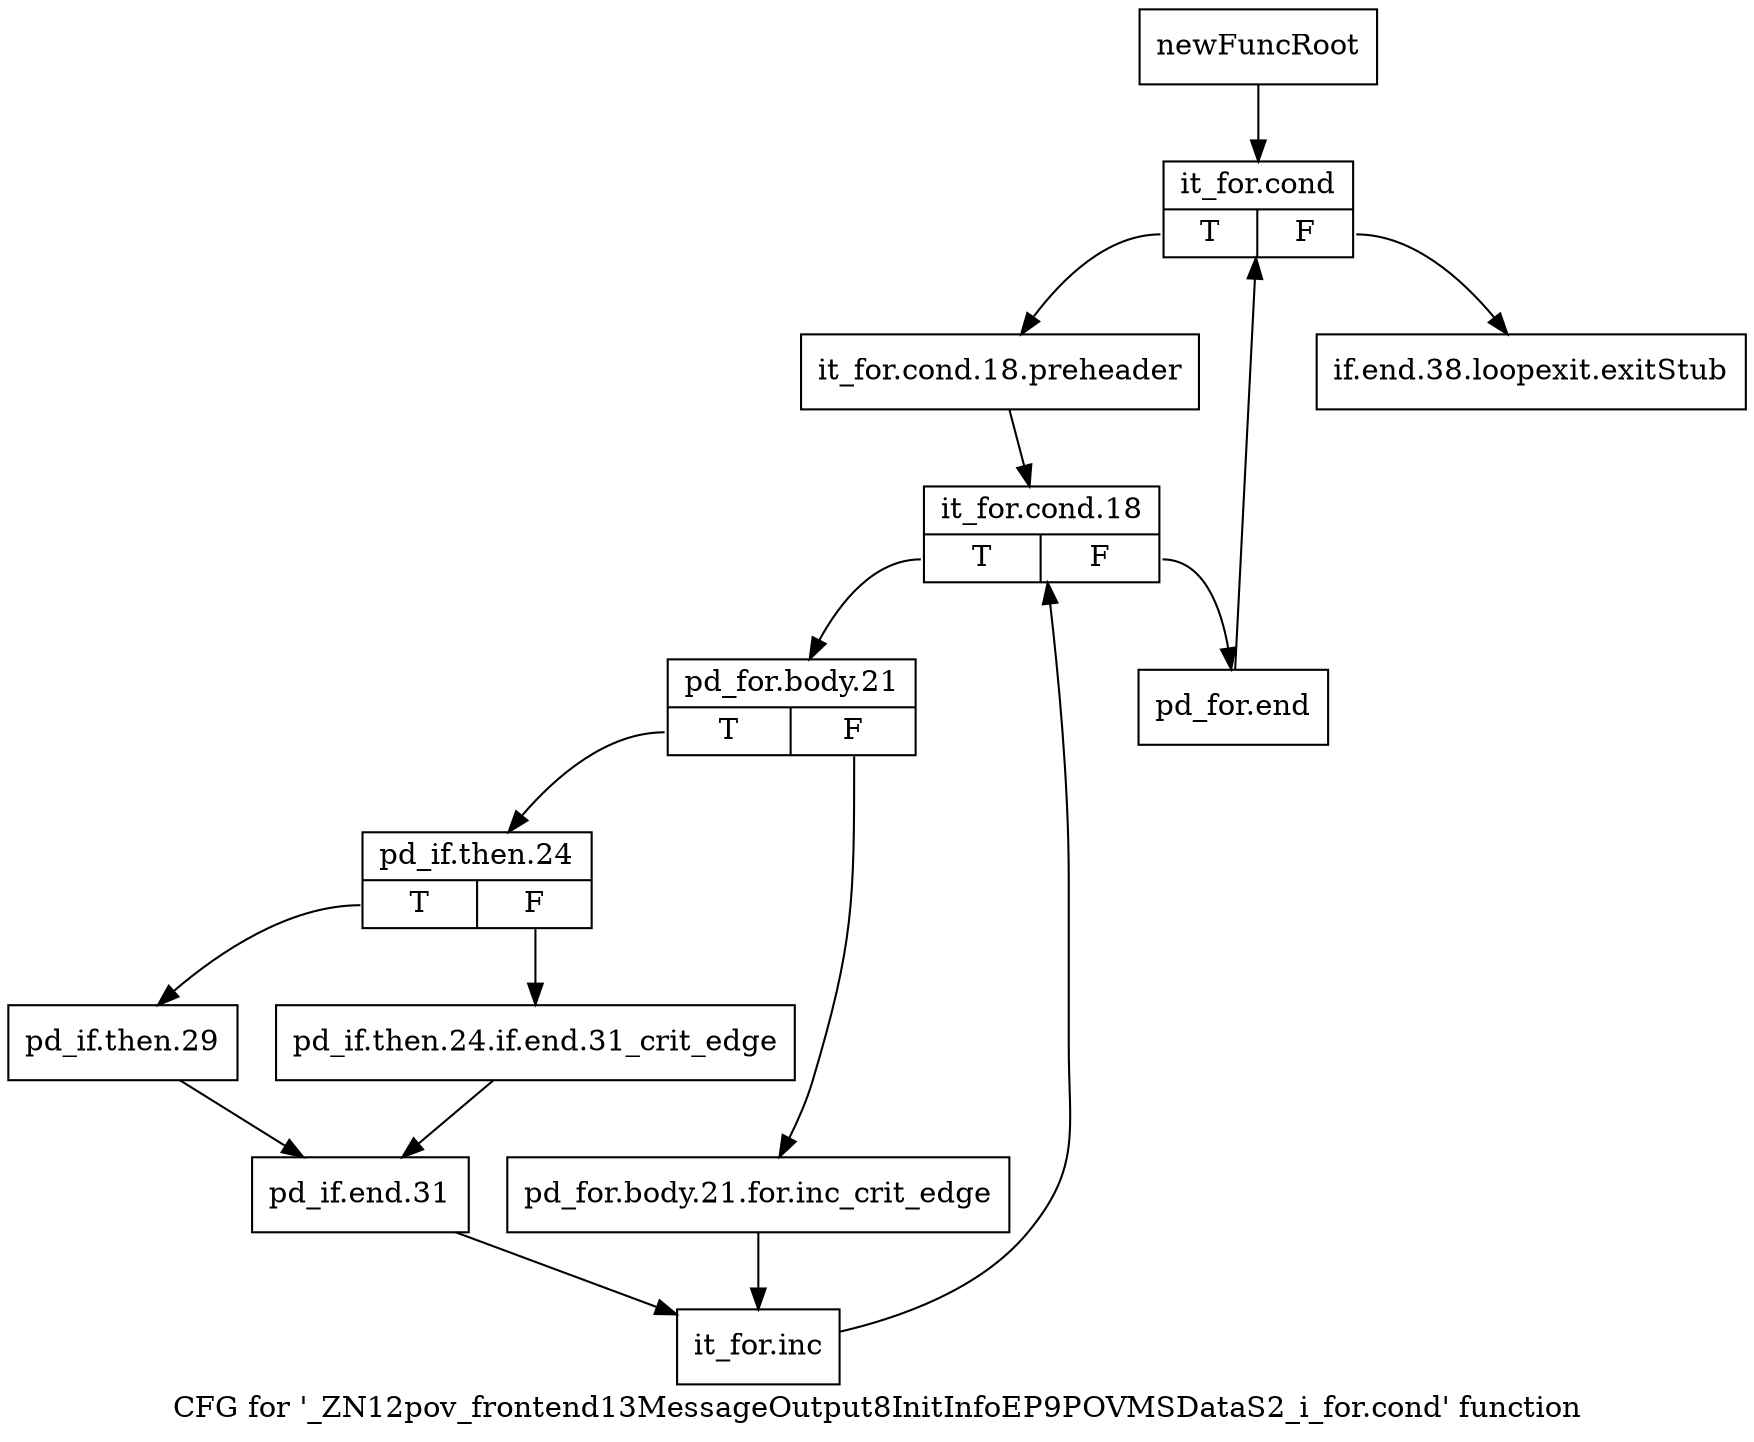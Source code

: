 digraph "CFG for '_ZN12pov_frontend13MessageOutput8InitInfoEP9POVMSDataS2_i_for.cond' function" {
	label="CFG for '_ZN12pov_frontend13MessageOutput8InitInfoEP9POVMSDataS2_i_for.cond' function";

	Node0x26b8a30 [shape=record,label="{newFuncRoot}"];
	Node0x26b8a30 -> Node0x26b8ad0;
	Node0x26b8a80 [shape=record,label="{if.end.38.loopexit.exitStub}"];
	Node0x26b8ad0 [shape=record,label="{it_for.cond|{<s0>T|<s1>F}}"];
	Node0x26b8ad0:s0 -> Node0x26b8b20;
	Node0x26b8ad0:s1 -> Node0x26b8a80;
	Node0x26b8b20 [shape=record,label="{it_for.cond.18.preheader}"];
	Node0x26b8b20 -> Node0x26b8b70;
	Node0x26b8b70 [shape=record,label="{it_for.cond.18|{<s0>T|<s1>F}}"];
	Node0x26b8b70:s0 -> Node0x26b8c10;
	Node0x26b8b70:s1 -> Node0x26b8bc0;
	Node0x26b8bc0 [shape=record,label="{pd_for.end}"];
	Node0x26b8bc0 -> Node0x26b8ad0;
	Node0x26b8c10 [shape=record,label="{pd_for.body.21|{<s0>T|<s1>F}}"];
	Node0x26b8c10:s0 -> Node0x26b8cb0;
	Node0x26b8c10:s1 -> Node0x26b8c60;
	Node0x26b8c60 [shape=record,label="{pd_for.body.21.for.inc_crit_edge}"];
	Node0x26b8c60 -> Node0x26b8df0;
	Node0x26b8cb0 [shape=record,label="{pd_if.then.24|{<s0>T|<s1>F}}"];
	Node0x26b8cb0:s0 -> Node0x26b8d50;
	Node0x26b8cb0:s1 -> Node0x26b8d00;
	Node0x26b8d00 [shape=record,label="{pd_if.then.24.if.end.31_crit_edge}"];
	Node0x26b8d00 -> Node0x26b8da0;
	Node0x26b8d50 [shape=record,label="{pd_if.then.29}"];
	Node0x26b8d50 -> Node0x26b8da0;
	Node0x26b8da0 [shape=record,label="{pd_if.end.31}"];
	Node0x26b8da0 -> Node0x26b8df0;
	Node0x26b8df0 [shape=record,label="{it_for.inc}"];
	Node0x26b8df0 -> Node0x26b8b70;
}
